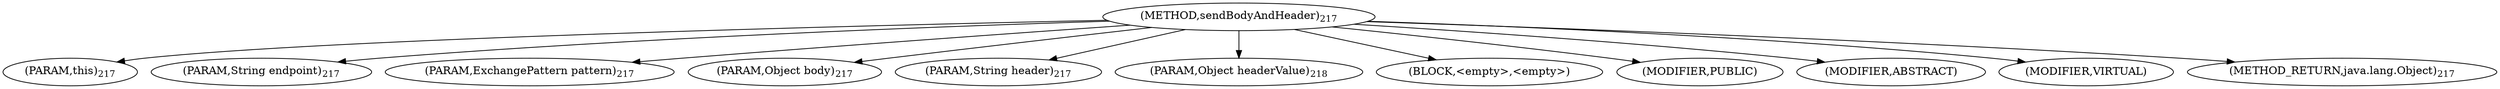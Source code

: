 digraph "sendBodyAndHeader" {  
"197" [label = <(METHOD,sendBodyAndHeader)<SUB>217</SUB>> ]
"198" [label = <(PARAM,this)<SUB>217</SUB>> ]
"199" [label = <(PARAM,String endpoint)<SUB>217</SUB>> ]
"200" [label = <(PARAM,ExchangePattern pattern)<SUB>217</SUB>> ]
"201" [label = <(PARAM,Object body)<SUB>217</SUB>> ]
"202" [label = <(PARAM,String header)<SUB>217</SUB>> ]
"203" [label = <(PARAM,Object headerValue)<SUB>218</SUB>> ]
"204" [label = <(BLOCK,&lt;empty&gt;,&lt;empty&gt;)> ]
"205" [label = <(MODIFIER,PUBLIC)> ]
"206" [label = <(MODIFIER,ABSTRACT)> ]
"207" [label = <(MODIFIER,VIRTUAL)> ]
"208" [label = <(METHOD_RETURN,java.lang.Object)<SUB>217</SUB>> ]
  "197" -> "198" 
  "197" -> "199" 
  "197" -> "200" 
  "197" -> "201" 
  "197" -> "202" 
  "197" -> "203" 
  "197" -> "204" 
  "197" -> "205" 
  "197" -> "206" 
  "197" -> "207" 
  "197" -> "208" 
}
